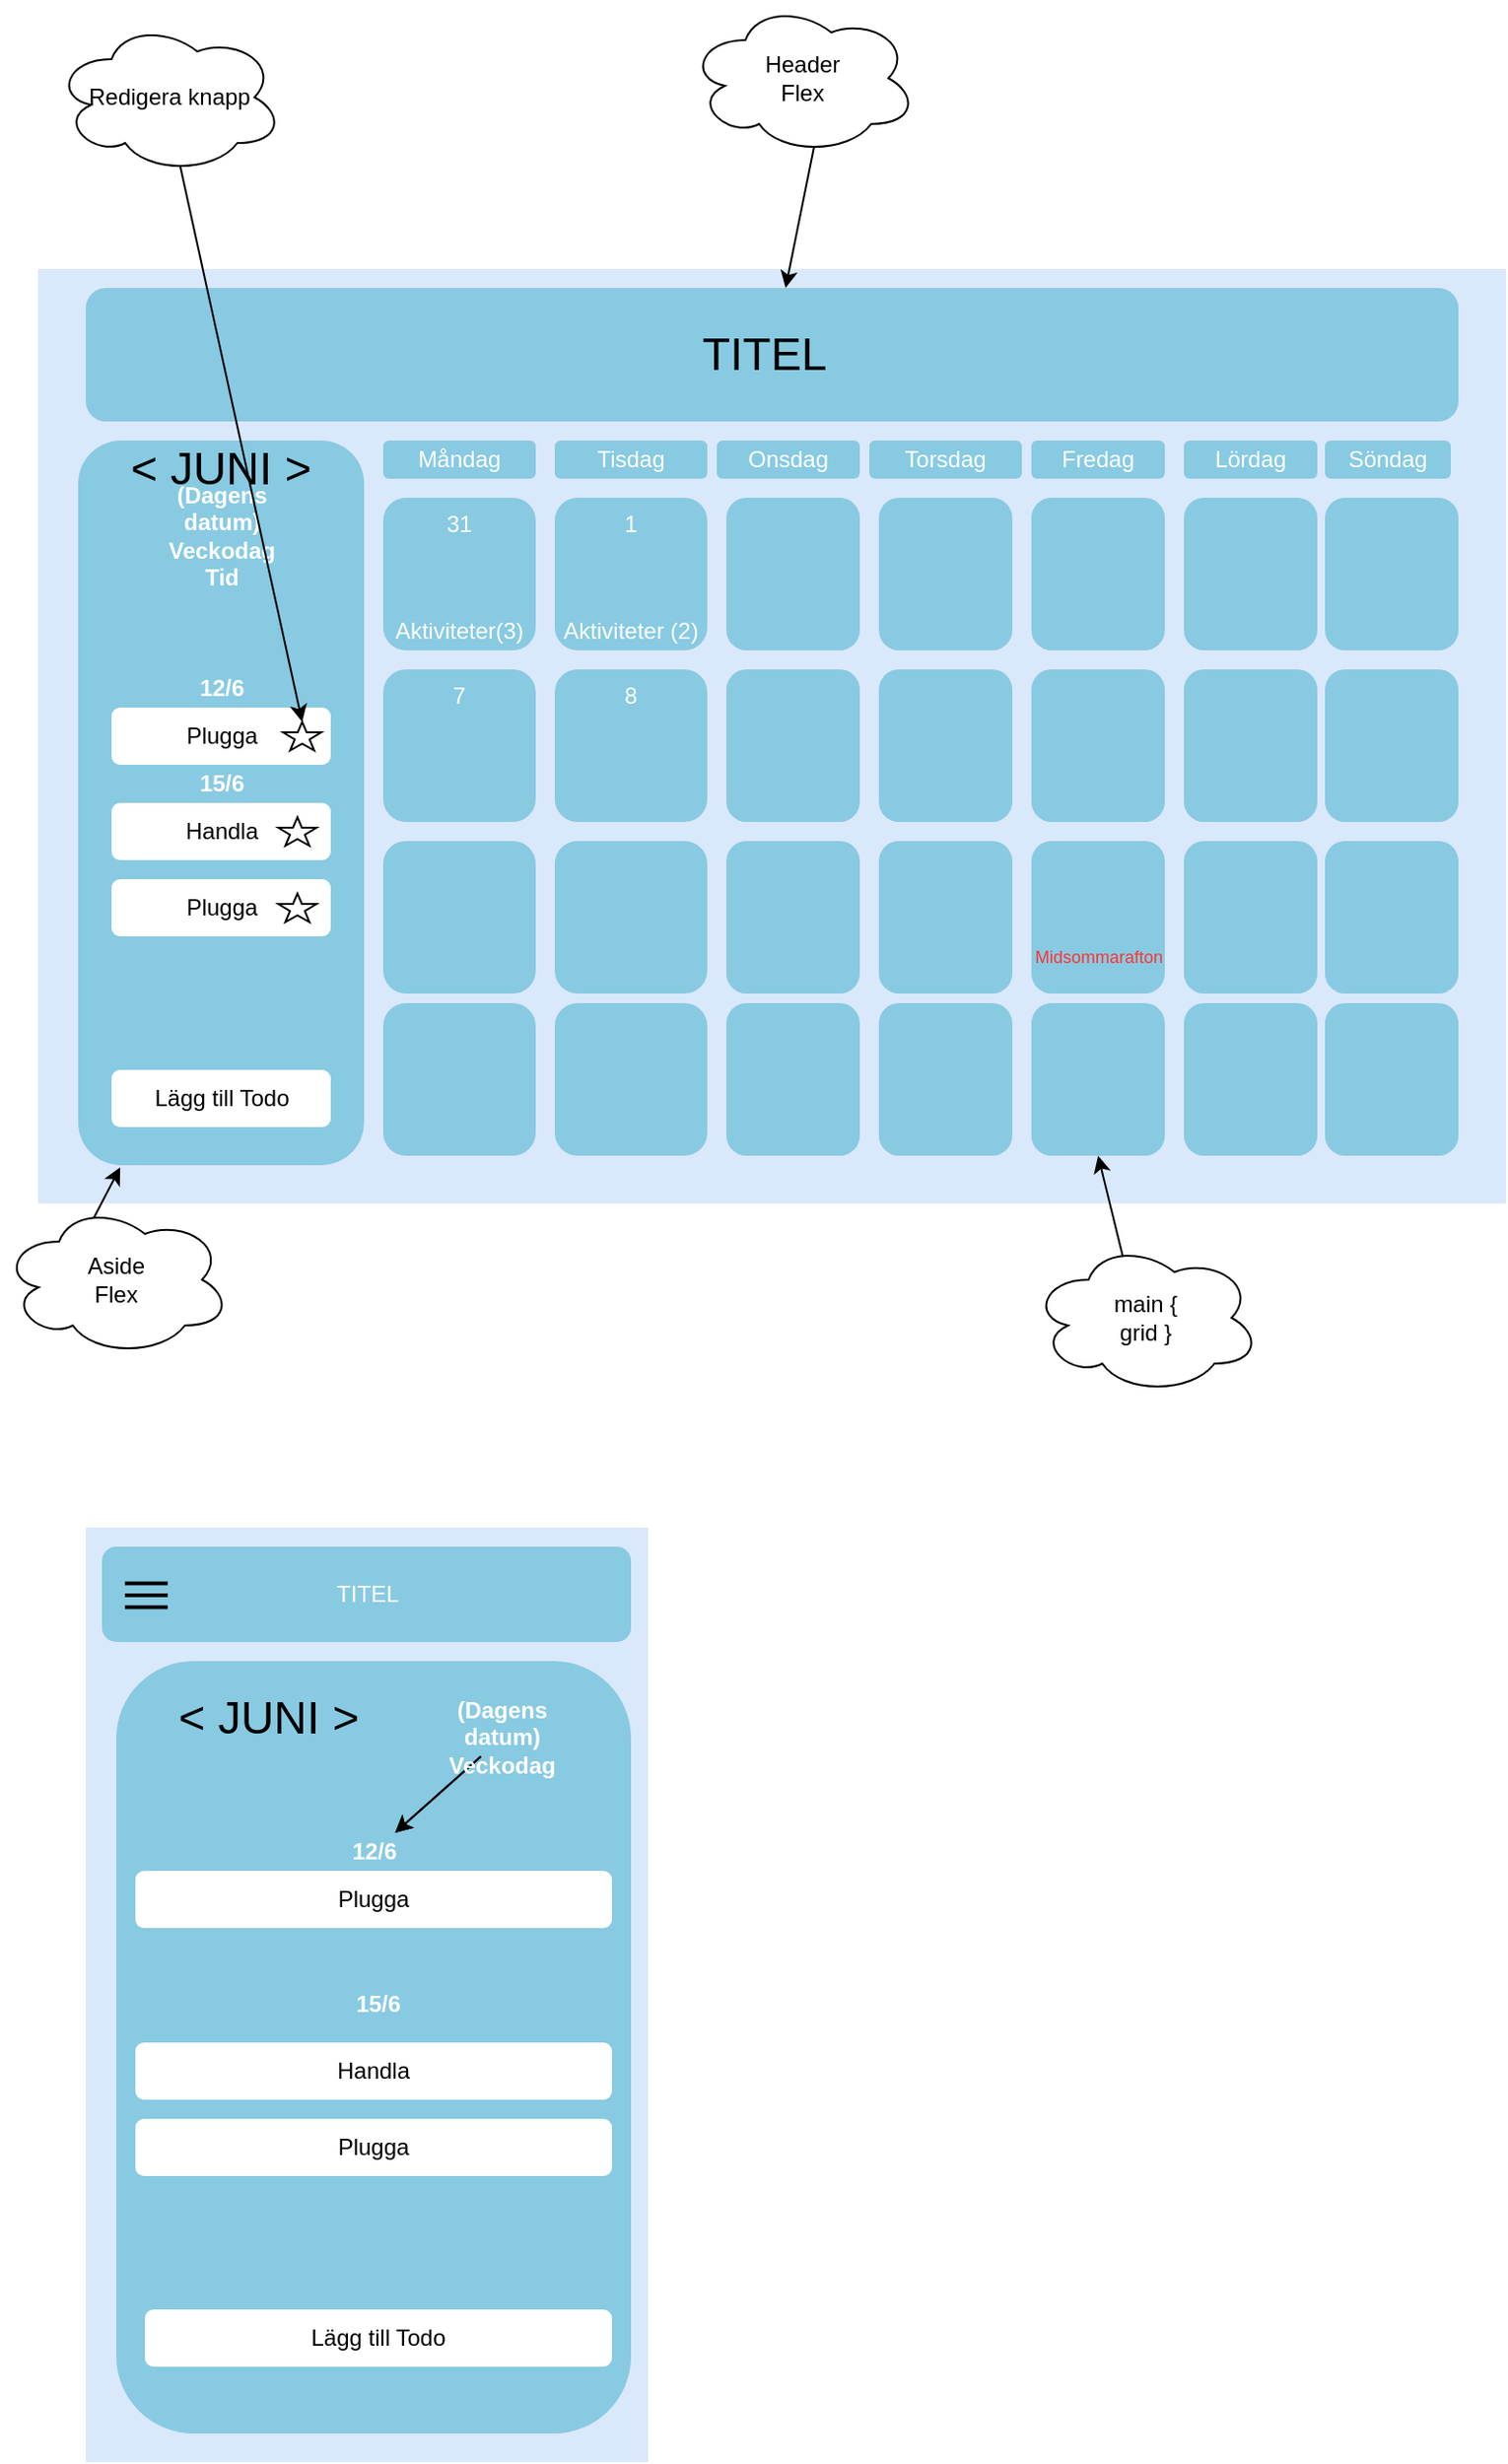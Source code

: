 <mxfile version="14.7.6" type="google"><diagram id="C5RBs43oDa-KdzZeNtuy" name="Page-1"><mxGraphModel dx="924" dy="1703" grid="1" gridSize="10" guides="1" tooltips="1" connect="1" arrows="1" fold="1" page="1" pageScale="1" pageWidth="827" pageHeight="1169" math="0" shadow="0"><root><mxCell id="WIyWlLk6GJQsqaUBKTNV-0"/><mxCell id="WIyWlLk6GJQsqaUBKTNV-1" parent="WIyWlLk6GJQsqaUBKTNV-0"/><mxCell id="9eyyFGWj-U-fY-RkSpsM-0" value="" style="rounded=0;whiteSpace=wrap;html=1;fillColor=#dae8fc;strokeColor=none;" vertex="1" parent="WIyWlLk6GJQsqaUBKTNV-1"><mxGeometry x="29" y="120" width="770" height="490" as="geometry"/></mxCell><mxCell id="9eyyFGWj-U-fY-RkSpsM-2" value="" style="rounded=1;whiteSpace=wrap;html=1;fontColor=#ffffff;strokeColor=none;fillColor=#88CAE2;" vertex="1" parent="WIyWlLk6GJQsqaUBKTNV-1"><mxGeometry x="54" y="130" width="720" height="70" as="geometry"/></mxCell><mxCell id="9eyyFGWj-U-fY-RkSpsM-3" value="" style="rounded=1;whiteSpace=wrap;html=1;fillColor=#88CAE2;strokeColor=none;" vertex="1" parent="WIyWlLk6GJQsqaUBKTNV-1"><mxGeometry x="50" y="210" width="150" height="380" as="geometry"/></mxCell><mxCell id="9eyyFGWj-U-fY-RkSpsM-7" style="rounded=0;orthogonalLoop=1;jettySize=auto;html=1;exitX=0.4;exitY=0.1;exitDx=0;exitDy=0;exitPerimeter=0;entryX=0.147;entryY=1.003;entryDx=0;entryDy=0;entryPerimeter=0;" edge="1" parent="WIyWlLk6GJQsqaUBKTNV-1" source="9eyyFGWj-U-fY-RkSpsM-5" target="9eyyFGWj-U-fY-RkSpsM-3"><mxGeometry relative="1" as="geometry"/></mxCell><mxCell id="9eyyFGWj-U-fY-RkSpsM-5" value="Aside&lt;br&gt;Flex" style="ellipse;shape=cloud;whiteSpace=wrap;html=1;" vertex="1" parent="WIyWlLk6GJQsqaUBKTNV-1"><mxGeometry x="10" y="610" width="120" height="80" as="geometry"/></mxCell><mxCell id="9eyyFGWj-U-fY-RkSpsM-9" style="edgeStyle=none;rounded=0;orthogonalLoop=1;jettySize=auto;html=1;exitX=0.55;exitY=0.95;exitDx=0;exitDy=0;exitPerimeter=0;" edge="1" parent="WIyWlLk6GJQsqaUBKTNV-1" source="9eyyFGWj-U-fY-RkSpsM-8" target="9eyyFGWj-U-fY-RkSpsM-2"><mxGeometry relative="1" as="geometry"/></mxCell><mxCell id="9eyyFGWj-U-fY-RkSpsM-8" value="Header&lt;br&gt;Flex" style="ellipse;shape=cloud;whiteSpace=wrap;html=1;fillColor=none;" vertex="1" parent="WIyWlLk6GJQsqaUBKTNV-1"><mxGeometry x="370" y="-20" width="120" height="80" as="geometry"/></mxCell><mxCell id="9eyyFGWj-U-fY-RkSpsM-11" value="31" style="rounded=1;whiteSpace=wrap;html=1;fontColor=#ffffff;strokeColor=none;fillColor=#88CAE2;verticalAlign=top;" vertex="1" parent="WIyWlLk6GJQsqaUBKTNV-1"><mxGeometry x="210" y="240" width="80" height="80" as="geometry"/></mxCell><mxCell id="9eyyFGWj-U-fY-RkSpsM-12" value="" style="rounded=1;whiteSpace=wrap;html=1;fontColor=#ffffff;strokeColor=none;fillColor=#88CAE2;" vertex="1" parent="WIyWlLk6GJQsqaUBKTNV-1"><mxGeometry x="630" y="240" width="70" height="80" as="geometry"/></mxCell><mxCell id="9eyyFGWj-U-fY-RkSpsM-15" value="1" style="rounded=1;whiteSpace=wrap;html=1;fontColor=#ffffff;strokeColor=none;fillColor=#88CAE2;verticalAlign=top;" vertex="1" parent="WIyWlLk6GJQsqaUBKTNV-1"><mxGeometry x="300" y="240" width="80" height="80" as="geometry"/></mxCell><mxCell id="9eyyFGWj-U-fY-RkSpsM-16" value="" style="rounded=1;whiteSpace=wrap;html=1;fontColor=#ffffff;strokeColor=none;fillColor=#88CAE2;" vertex="1" parent="WIyWlLk6GJQsqaUBKTNV-1"><mxGeometry x="390" y="240" width="70" height="80" as="geometry"/></mxCell><mxCell id="9eyyFGWj-U-fY-RkSpsM-17" value="" style="rounded=1;whiteSpace=wrap;html=1;fontColor=#ffffff;strokeColor=none;fillColor=#88CAE2;" vertex="1" parent="WIyWlLk6GJQsqaUBKTNV-1"><mxGeometry x="470" y="240" width="70" height="80" as="geometry"/></mxCell><mxCell id="9eyyFGWj-U-fY-RkSpsM-18" value="" style="rounded=1;whiteSpace=wrap;html=1;fontColor=#ffffff;strokeColor=none;fillColor=#88CAE2;" vertex="1" parent="WIyWlLk6GJQsqaUBKTNV-1"><mxGeometry x="550" y="240" width="70" height="80" as="geometry"/></mxCell><mxCell id="9eyyFGWj-U-fY-RkSpsM-19" value="" style="rounded=1;whiteSpace=wrap;html=1;fontColor=#ffffff;strokeColor=none;fillColor=#88CAE2;" vertex="1" parent="WIyWlLk6GJQsqaUBKTNV-1"><mxGeometry x="704" y="240" width="70" height="80" as="geometry"/></mxCell><mxCell id="Sfn1u4WLwsIGttq_CAU1-0" value="7" style="rounded=1;whiteSpace=wrap;html=1;fontColor=#ffffff;strokeColor=none;fillColor=#88CAE2;verticalAlign=top;" vertex="1" parent="WIyWlLk6GJQsqaUBKTNV-1"><mxGeometry x="210" y="330" width="80" height="80" as="geometry"/></mxCell><mxCell id="Sfn1u4WLwsIGttq_CAU1-1" value="" style="rounded=1;whiteSpace=wrap;html=1;fontColor=#ffffff;strokeColor=none;fillColor=#88CAE2;" vertex="1" parent="WIyWlLk6GJQsqaUBKTNV-1"><mxGeometry x="630" y="330" width="70" height="80" as="geometry"/></mxCell><mxCell id="Sfn1u4WLwsIGttq_CAU1-2" value="8" style="rounded=1;whiteSpace=wrap;html=1;fontColor=#ffffff;strokeColor=none;fillColor=#88CAE2;verticalAlign=top;" vertex="1" parent="WIyWlLk6GJQsqaUBKTNV-1"><mxGeometry x="300" y="330" width="80" height="80" as="geometry"/></mxCell><mxCell id="Sfn1u4WLwsIGttq_CAU1-3" value="" style="rounded=1;whiteSpace=wrap;html=1;fontColor=#ffffff;strokeColor=none;fillColor=#88CAE2;" vertex="1" parent="WIyWlLk6GJQsqaUBKTNV-1"><mxGeometry x="390" y="330" width="70" height="80" as="geometry"/></mxCell><mxCell id="Sfn1u4WLwsIGttq_CAU1-4" value="" style="rounded=1;whiteSpace=wrap;html=1;fontColor=#ffffff;strokeColor=none;fillColor=#88CAE2;" vertex="1" parent="WIyWlLk6GJQsqaUBKTNV-1"><mxGeometry x="470" y="330" width="70" height="80" as="geometry"/></mxCell><mxCell id="Sfn1u4WLwsIGttq_CAU1-5" value="" style="rounded=1;whiteSpace=wrap;html=1;fontColor=#ffffff;strokeColor=none;fillColor=#88CAE2;" vertex="1" parent="WIyWlLk6GJQsqaUBKTNV-1"><mxGeometry x="550" y="330" width="70" height="80" as="geometry"/></mxCell><mxCell id="Sfn1u4WLwsIGttq_CAU1-6" value="" style="rounded=1;whiteSpace=wrap;html=1;fontColor=#ffffff;strokeColor=none;fillColor=#88CAE2;" vertex="1" parent="WIyWlLk6GJQsqaUBKTNV-1"><mxGeometry x="704" y="330" width="70" height="80" as="geometry"/></mxCell><mxCell id="Sfn1u4WLwsIGttq_CAU1-7" value="" style="rounded=1;whiteSpace=wrap;html=1;fontColor=#ffffff;strokeColor=none;fillColor=#88CAE2;" vertex="1" parent="WIyWlLk6GJQsqaUBKTNV-1"><mxGeometry x="210" y="420" width="80" height="80" as="geometry"/></mxCell><mxCell id="Sfn1u4WLwsIGttq_CAU1-8" value="" style="rounded=1;whiteSpace=wrap;html=1;fontColor=#ffffff;strokeColor=none;fillColor=#88CAE2;" vertex="1" parent="WIyWlLk6GJQsqaUBKTNV-1"><mxGeometry x="630" y="420" width="70" height="80" as="geometry"/></mxCell><mxCell id="Sfn1u4WLwsIGttq_CAU1-9" value="" style="rounded=1;whiteSpace=wrap;html=1;fontColor=#ffffff;strokeColor=none;fillColor=#88CAE2;" vertex="1" parent="WIyWlLk6GJQsqaUBKTNV-1"><mxGeometry x="300" y="420" width="80" height="80" as="geometry"/></mxCell><mxCell id="Sfn1u4WLwsIGttq_CAU1-10" value="" style="rounded=1;whiteSpace=wrap;html=1;fontColor=#ffffff;strokeColor=none;fillColor=#88CAE2;" vertex="1" parent="WIyWlLk6GJQsqaUBKTNV-1"><mxGeometry x="390" y="420" width="70" height="80" as="geometry"/></mxCell><mxCell id="Sfn1u4WLwsIGttq_CAU1-11" value="" style="rounded=1;whiteSpace=wrap;html=1;fontColor=#ffffff;strokeColor=none;fillColor=#88CAE2;" vertex="1" parent="WIyWlLk6GJQsqaUBKTNV-1"><mxGeometry x="470" y="420" width="70" height="80" as="geometry"/></mxCell><mxCell id="Sfn1u4WLwsIGttq_CAU1-12" value="" style="rounded=1;whiteSpace=wrap;html=1;fontColor=#ffffff;strokeColor=none;fillColor=#88CAE2;" vertex="1" parent="WIyWlLk6GJQsqaUBKTNV-1"><mxGeometry x="550" y="420" width="70" height="80" as="geometry"/></mxCell><mxCell id="Sfn1u4WLwsIGttq_CAU1-13" value="" style="rounded=1;whiteSpace=wrap;html=1;fontColor=#ffffff;strokeColor=none;fillColor=#88CAE2;" vertex="1" parent="WIyWlLk6GJQsqaUBKTNV-1"><mxGeometry x="704" y="420" width="70" height="80" as="geometry"/></mxCell><mxCell id="Sfn1u4WLwsIGttq_CAU1-14" value="" style="rounded=1;whiteSpace=wrap;html=1;fontColor=#ffffff;strokeColor=none;fillColor=#88CAE2;" vertex="1" parent="WIyWlLk6GJQsqaUBKTNV-1"><mxGeometry x="210" y="505" width="80" height="80" as="geometry"/></mxCell><mxCell id="Sfn1u4WLwsIGttq_CAU1-15" value="" style="rounded=1;whiteSpace=wrap;html=1;fontColor=#ffffff;strokeColor=none;fillColor=#88CAE2;" vertex="1" parent="WIyWlLk6GJQsqaUBKTNV-1"><mxGeometry x="630" y="505" width="70" height="80" as="geometry"/></mxCell><mxCell id="Sfn1u4WLwsIGttq_CAU1-16" value="" style="rounded=1;whiteSpace=wrap;html=1;fontColor=#ffffff;strokeColor=none;fillColor=#88CAE2;" vertex="1" parent="WIyWlLk6GJQsqaUBKTNV-1"><mxGeometry x="300" y="505" width="80" height="80" as="geometry"/></mxCell><mxCell id="Sfn1u4WLwsIGttq_CAU1-17" value="" style="rounded=1;whiteSpace=wrap;html=1;fontColor=#ffffff;strokeColor=none;fillColor=#88CAE2;" vertex="1" parent="WIyWlLk6GJQsqaUBKTNV-1"><mxGeometry x="390" y="505" width="70" height="80" as="geometry"/></mxCell><mxCell id="Sfn1u4WLwsIGttq_CAU1-18" value="" style="rounded=1;whiteSpace=wrap;html=1;fontColor=#ffffff;strokeColor=none;fillColor=#88CAE2;" vertex="1" parent="WIyWlLk6GJQsqaUBKTNV-1"><mxGeometry x="470" y="505" width="70" height="80" as="geometry"/></mxCell><mxCell id="Sfn1u4WLwsIGttq_CAU1-19" value="" style="rounded=1;whiteSpace=wrap;html=1;fontColor=#ffffff;strokeColor=none;fillColor=#88CAE2;" vertex="1" parent="WIyWlLk6GJQsqaUBKTNV-1"><mxGeometry x="550" y="505" width="70" height="80" as="geometry"/></mxCell><mxCell id="Sfn1u4WLwsIGttq_CAU1-20" value="" style="rounded=1;whiteSpace=wrap;html=1;fontColor=#ffffff;strokeColor=none;fillColor=#88CAE2;" vertex="1" parent="WIyWlLk6GJQsqaUBKTNV-1"><mxGeometry x="704" y="505" width="70" height="80" as="geometry"/></mxCell><mxCell id="9eyyFGWj-U-fY-RkSpsM-23" style="edgeStyle=none;rounded=0;orthogonalLoop=1;jettySize=auto;html=1;exitX=0.4;exitY=0.1;exitDx=0;exitDy=0;exitPerimeter=0;entryX=0.5;entryY=1;entryDx=0;entryDy=0;" edge="1" parent="WIyWlLk6GJQsqaUBKTNV-1" source="9eyyFGWj-U-fY-RkSpsM-22" target="Sfn1u4WLwsIGttq_CAU1-19"><mxGeometry relative="1" as="geometry"/></mxCell><mxCell id="9eyyFGWj-U-fY-RkSpsM-22" value="main { &lt;br&gt;grid }" style="ellipse;shape=cloud;whiteSpace=wrap;html=1;fillColor=none;" vertex="1" parent="WIyWlLk6GJQsqaUBKTNV-1"><mxGeometry x="550" y="630" width="120" height="80" as="geometry"/></mxCell><mxCell id="9eyyFGWj-U-fY-RkSpsM-25" value="Tisdag" style="rounded=1;whiteSpace=wrap;html=1;fontColor=#ffffff;strokeColor=none;fillColor=#88CAE2;" vertex="1" parent="WIyWlLk6GJQsqaUBKTNV-1"><mxGeometry x="300" y="210" width="80" height="20" as="geometry"/></mxCell><mxCell id="9eyyFGWj-U-fY-RkSpsM-29" value="Måndag" style="rounded=1;whiteSpace=wrap;html=1;fontColor=#ffffff;strokeColor=none;fillColor=#88CAE2;" vertex="1" parent="WIyWlLk6GJQsqaUBKTNV-1"><mxGeometry x="210" y="210" width="80" height="20" as="geometry"/></mxCell><mxCell id="9eyyFGWj-U-fY-RkSpsM-30" value="Fredag" style="rounded=1;whiteSpace=wrap;html=1;fontColor=#ffffff;strokeColor=none;fillColor=#88CAE2;" vertex="1" parent="WIyWlLk6GJQsqaUBKTNV-1"><mxGeometry x="550" y="210" width="70" height="20" as="geometry"/></mxCell><mxCell id="9eyyFGWj-U-fY-RkSpsM-31" value="Torsdag" style="rounded=1;whiteSpace=wrap;html=1;fontColor=#ffffff;strokeColor=none;fillColor=#88CAE2;" vertex="1" parent="WIyWlLk6GJQsqaUBKTNV-1"><mxGeometry x="465" y="210" width="80" height="20" as="geometry"/></mxCell><mxCell id="9eyyFGWj-U-fY-RkSpsM-32" value="Onsdag" style="rounded=1;whiteSpace=wrap;html=1;fontColor=#ffffff;strokeColor=none;fillColor=#88CAE2;" vertex="1" parent="WIyWlLk6GJQsqaUBKTNV-1"><mxGeometry x="385" y="210" width="75" height="20" as="geometry"/></mxCell><mxCell id="9eyyFGWj-U-fY-RkSpsM-33" value="Söndag" style="rounded=1;whiteSpace=wrap;html=1;fontColor=#ffffff;strokeColor=none;fillColor=#88CAE2;" vertex="1" parent="WIyWlLk6GJQsqaUBKTNV-1"><mxGeometry x="704" y="210" width="66" height="20" as="geometry"/></mxCell><mxCell id="9eyyFGWj-U-fY-RkSpsM-34" value="Lördag" style="rounded=1;whiteSpace=wrap;html=1;fontColor=#ffffff;strokeColor=none;fillColor=#88CAE2;" vertex="1" parent="WIyWlLk6GJQsqaUBKTNV-1"><mxGeometry x="630" y="210" width="70" height="20" as="geometry"/></mxCell><mxCell id="9eyyFGWj-U-fY-RkSpsM-35" value="&lt;font color=&quot;#ffffff&quot;&gt;&lt;b&gt;(Dagens datum)&lt;br&gt;Veckodag&lt;br&gt;Tid&lt;br&gt;&lt;/b&gt;&lt;/font&gt;" style="text;html=1;align=center;verticalAlign=middle;whiteSpace=wrap;rounded=0;" vertex="1" parent="WIyWlLk6GJQsqaUBKTNV-1"><mxGeometry x="92.5" y="250" width="65" height="20" as="geometry"/></mxCell><mxCell id="9eyyFGWj-U-fY-RkSpsM-36" value="Plugga" style="rounded=1;whiteSpace=wrap;html=1;strokeColor=none;" vertex="1" parent="WIyWlLk6GJQsqaUBKTNV-1"><mxGeometry x="67.5" y="350" width="115" height="30" as="geometry"/></mxCell><mxCell id="9eyyFGWj-U-fY-RkSpsM-37" value="Handla" style="rounded=1;whiteSpace=wrap;html=1;strokeColor=none;" vertex="1" parent="WIyWlLk6GJQsqaUBKTNV-1"><mxGeometry x="67.5" y="400" width="115" height="30" as="geometry"/></mxCell><mxCell id="9eyyFGWj-U-fY-RkSpsM-38" value="Plugga" style="rounded=1;whiteSpace=wrap;html=1;strokeColor=none;" vertex="1" parent="WIyWlLk6GJQsqaUBKTNV-1"><mxGeometry x="67.5" y="440" width="115" height="30" as="geometry"/></mxCell><mxCell id="9eyyFGWj-U-fY-RkSpsM-40" value="Lägg till Todo" style="rounded=1;whiteSpace=wrap;html=1;strokeColor=none;" vertex="1" parent="WIyWlLk6GJQsqaUBKTNV-1"><mxGeometry x="67.5" y="540" width="115" height="30" as="geometry"/></mxCell><mxCell id="9eyyFGWj-U-fY-RkSpsM-42" value="&lt;font color=&quot;#ffffff&quot;&gt;&lt;b&gt;15/6&lt;/b&gt;&lt;/font&gt;" style="text;html=1;align=center;verticalAlign=middle;whiteSpace=wrap;rounded=0;" vertex="1" parent="WIyWlLk6GJQsqaUBKTNV-1"><mxGeometry x="92.5" y="380" width="65" height="20" as="geometry"/></mxCell><mxCell id="9eyyFGWj-U-fY-RkSpsM-45" value="" style="verticalLabelPosition=bottom;verticalAlign=top;html=1;shape=mxgraph.basic.star;fillColor=none;" vertex="1" parent="WIyWlLk6GJQsqaUBKTNV-1"><mxGeometry x="155" y="447.5" width="20" height="15" as="geometry"/></mxCell><mxCell id="9eyyFGWj-U-fY-RkSpsM-46" value="" style="verticalLabelPosition=bottom;verticalAlign=top;html=1;shape=mxgraph.basic.star;fillColor=none;" vertex="1" parent="WIyWlLk6GJQsqaUBKTNV-1"><mxGeometry x="155" y="407.5" width="20" height="15" as="geometry"/></mxCell><mxCell id="9eyyFGWj-U-fY-RkSpsM-47" value="" style="verticalLabelPosition=bottom;verticalAlign=top;html=1;shape=mxgraph.basic.star;fillColor=none;" vertex="1" parent="WIyWlLk6GJQsqaUBKTNV-1"><mxGeometry x="157.5" y="357.5" width="20" height="15" as="geometry"/></mxCell><mxCell id="9eyyFGWj-U-fY-RkSpsM-49" style="edgeStyle=none;rounded=0;orthogonalLoop=1;jettySize=auto;html=1;exitX=0.55;exitY=0.95;exitDx=0;exitDy=0;exitPerimeter=0;entryX=0.5;entryY=0;entryDx=0;entryDy=0;entryPerimeter=0;" edge="1" parent="WIyWlLk6GJQsqaUBKTNV-1" source="9eyyFGWj-U-fY-RkSpsM-48" target="9eyyFGWj-U-fY-RkSpsM-47"><mxGeometry relative="1" as="geometry"/></mxCell><mxCell id="9eyyFGWj-U-fY-RkSpsM-48" value="Redigera knapp" style="ellipse;shape=cloud;whiteSpace=wrap;html=1;fillColor=none;" vertex="1" parent="WIyWlLk6GJQsqaUBKTNV-1"><mxGeometry x="37.5" y="-10" width="120" height="80" as="geometry"/></mxCell><mxCell id="Sfn1u4WLwsIGttq_CAU1-23" value="&lt;font color=&quot;#ffffff&quot;&gt;Aktiviteter(3)&lt;/font&gt;" style="text;html=1;align=center;verticalAlign=middle;whiteSpace=wrap;rounded=0;" vertex="1" parent="WIyWlLk6GJQsqaUBKTNV-1"><mxGeometry x="230" y="300" width="40" height="20" as="geometry"/></mxCell><mxCell id="9eyyFGWj-U-fY-RkSpsM-50" value="&lt;font color=&quot;#ffffff&quot;&gt;Aktiviteter (2)&lt;/font&gt;" style="text;html=1;strokeColor=none;fillColor=none;align=center;verticalAlign=middle;whiteSpace=wrap;rounded=0;" vertex="1" parent="WIyWlLk6GJQsqaUBKTNV-1"><mxGeometry x="295" y="300" width="90" height="20" as="geometry"/></mxCell><mxCell id="Sfn1u4WLwsIGttq_CAU1-24" value="&amp;lt; JUNI &amp;gt;" style="text;html=1;strokeColor=none;fillColor=none;align=center;verticalAlign=middle;whiteSpace=wrap;rounded=0;fontSize=24;" vertex="1" parent="WIyWlLk6GJQsqaUBKTNV-1"><mxGeometry x="75" y="195" width="100" height="60" as="geometry"/></mxCell><mxCell id="Sfn1u4WLwsIGttq_CAU1-25" value="" style="rounded=0;whiteSpace=wrap;html=1;fillColor=#dae8fc;strokeColor=none;" vertex="1" parent="WIyWlLk6GJQsqaUBKTNV-1"><mxGeometry x="54" y="780" width="295" height="490" as="geometry"/></mxCell><mxCell id="9eyyFGWj-U-fY-RkSpsM-60" value="TITEL" style="text;html=1;strokeColor=none;fillColor=none;align=center;verticalAlign=middle;whiteSpace=wrap;rounded=0;fontSize=24;" vertex="1" parent="WIyWlLk6GJQsqaUBKTNV-1"><mxGeometry x="360" y="135" width="100" height="60" as="geometry"/></mxCell><mxCell id="Sfn1u4WLwsIGttq_CAU1-28" value="TITEL" style="rounded=1;whiteSpace=wrap;html=1;fontColor=#ffffff;strokeColor=none;fillColor=#88CAE2;" vertex="1" parent="WIyWlLk6GJQsqaUBKTNV-1"><mxGeometry x="62.5" y="790" width="277.5" height="50" as="geometry"/></mxCell><mxCell id="Sfn1u4WLwsIGttq_CAU1-30" value="|||" style="text;html=1;strokeColor=none;fillColor=none;align=center;verticalAlign=middle;whiteSpace=wrap;rounded=0;fontSize=24;rotation=90;" vertex="1" parent="WIyWlLk6GJQsqaUBKTNV-1"><mxGeometry x="67.5" y="805" width="40" height="20" as="geometry"/></mxCell><mxCell id="9eyyFGWj-U-fY-RkSpsM-61" value="&lt;font color=&quot;#ffffff&quot;&gt;&lt;b&gt;12/6&lt;/b&gt;&lt;/font&gt;" style="text;html=1;align=center;verticalAlign=middle;whiteSpace=wrap;rounded=0;" vertex="1" parent="WIyWlLk6GJQsqaUBKTNV-1"><mxGeometry x="92.5" y="330" width="65" height="20" as="geometry"/></mxCell><mxCell id="9eyyFGWj-U-fY-RkSpsM-62" value="&lt;font color=&quot;#ff3333&quot; style=&quot;font-size: 9px&quot;&gt;Midsommarafton&lt;/font&gt;" style="text;html=1;strokeColor=none;fillColor=none;align=center;verticalAlign=middle;whiteSpace=wrap;rounded=0;" vertex="1" parent="WIyWlLk6GJQsqaUBKTNV-1"><mxGeometry x="567.5" y="470" width="35" height="20" as="geometry"/></mxCell><mxCell id="9eyyFGWj-U-fY-RkSpsM-70" value="" style="rounded=1;whiteSpace=wrap;html=1;fillColor=#88CAE2;strokeColor=none;" vertex="1" parent="WIyWlLk6GJQsqaUBKTNV-1"><mxGeometry x="70" y="850" width="270" height="405" as="geometry"/></mxCell><mxCell id="9eyyFGWj-U-fY-RkSpsM-66" value="Plugga" style="rounded=1;whiteSpace=wrap;html=1;strokeColor=none;" vertex="1" parent="WIyWlLk6GJQsqaUBKTNV-1"><mxGeometry x="80" y="960" width="250" height="30" as="geometry"/></mxCell><mxCell id="9eyyFGWj-U-fY-RkSpsM-68" value="&lt;font color=&quot;#ffffff&quot;&gt;&lt;b&gt;12/6&lt;/b&gt;&lt;/font&gt;" style="text;html=1;align=center;verticalAlign=middle;whiteSpace=wrap;rounded=0;" vertex="1" parent="WIyWlLk6GJQsqaUBKTNV-1"><mxGeometry x="172.5" y="940" width="65" height="20" as="geometry"/></mxCell><mxCell id="9eyyFGWj-U-fY-RkSpsM-69" value="&lt;font color=&quot;#ffffff&quot;&gt;&lt;b&gt;15/6&lt;/b&gt;&lt;/font&gt;" style="text;html=1;align=center;verticalAlign=middle;whiteSpace=wrap;rounded=0;" vertex="1" parent="WIyWlLk6GJQsqaUBKTNV-1"><mxGeometry x="175" y="1020" width="65" height="20" as="geometry"/></mxCell><mxCell id="9eyyFGWj-U-fY-RkSpsM-65" value="Handla" style="rounded=1;whiteSpace=wrap;html=1;strokeColor=none;" vertex="1" parent="WIyWlLk6GJQsqaUBKTNV-1"><mxGeometry x="80" y="1050" width="250" height="30" as="geometry"/></mxCell><mxCell id="9eyyFGWj-U-fY-RkSpsM-64" value="Plugga" style="rounded=1;whiteSpace=wrap;html=1;strokeColor=none;" vertex="1" parent="WIyWlLk6GJQsqaUBKTNV-1"><mxGeometry x="80" y="1090" width="250" height="30" as="geometry"/></mxCell><mxCell id="9eyyFGWj-U-fY-RkSpsM-63" value="Lägg till Todo" style="rounded=1;whiteSpace=wrap;html=1;strokeColor=none;" vertex="1" parent="WIyWlLk6GJQsqaUBKTNV-1"><mxGeometry x="85" y="1190" width="245" height="30" as="geometry"/></mxCell><mxCell id="Sfn1u4WLwsIGttq_CAU1-27" value="&amp;lt; JUNI &amp;gt;" style="text;html=1;strokeColor=none;fillColor=none;align=center;verticalAlign=middle;whiteSpace=wrap;rounded=0;fontSize=24;" vertex="1" parent="WIyWlLk6GJQsqaUBKTNV-1"><mxGeometry x="100" y="850" width="100" height="60" as="geometry"/></mxCell><mxCell id="9eyyFGWj-U-fY-RkSpsM-71" value="" style="edgeStyle=none;rounded=0;orthogonalLoop=1;jettySize=auto;html=1;" edge="1" parent="WIyWlLk6GJQsqaUBKTNV-1" source="Sfn1u4WLwsIGttq_CAU1-29" target="9eyyFGWj-U-fY-RkSpsM-68"><mxGeometry relative="1" as="geometry"/></mxCell><mxCell id="9eyyFGWj-U-fY-RkSpsM-72" value="" style="edgeStyle=none;rounded=0;orthogonalLoop=1;jettySize=auto;html=1;" edge="1" parent="WIyWlLk6GJQsqaUBKTNV-1" source="Sfn1u4WLwsIGttq_CAU1-29" target="9eyyFGWj-U-fY-RkSpsM-68"><mxGeometry relative="1" as="geometry"/></mxCell><mxCell id="Sfn1u4WLwsIGttq_CAU1-29" value="&lt;font color=&quot;#ffffff&quot;&gt;&lt;b&gt;(Dagens datum)&lt;br&gt;Veckodag&lt;br&gt;&lt;/b&gt;&lt;/font&gt;" style="text;html=1;align=center;verticalAlign=middle;whiteSpace=wrap;rounded=0;" vertex="1" parent="WIyWlLk6GJQsqaUBKTNV-1"><mxGeometry x="240" y="880" width="65" height="20" as="geometry"/></mxCell></root></mxGraphModel></diagram></mxfile>